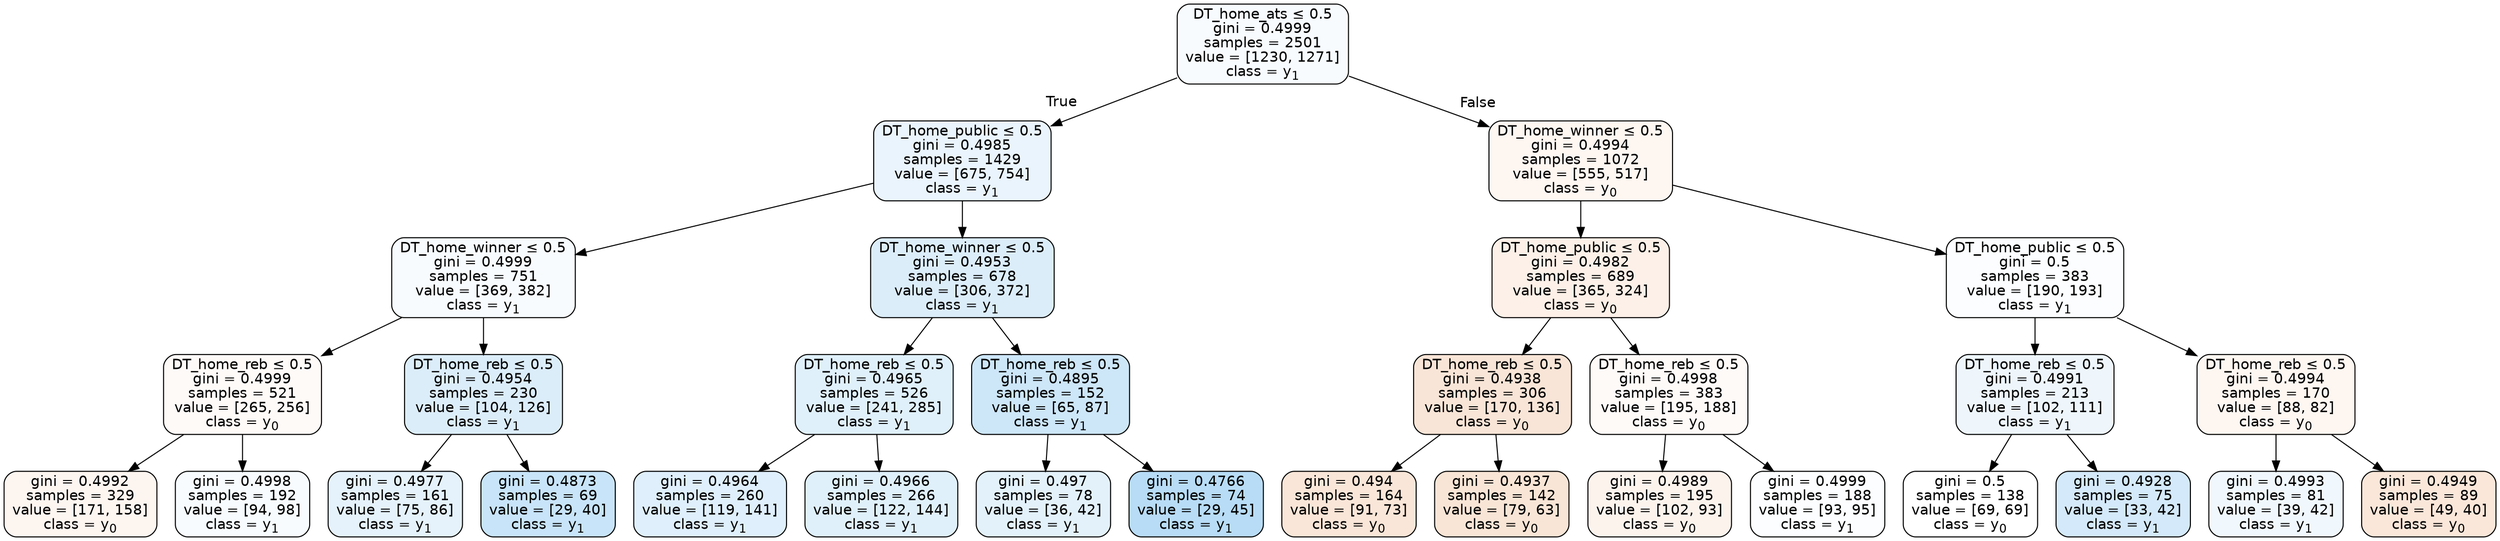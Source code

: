 digraph Tree {
node [shape=box, style="filled, rounded", color="black", fontname=helvetica] ;
edge [fontname=helvetica] ;
0 [label=<DT_home_ats &le; 0.5<br/>gini = 0.4999<br/>samples = 2501<br/>value = [1230, 1271]<br/>class = y<SUB>1</SUB>>, fillcolor="#399de508"] ;
1 [label=<DT_home_public &le; 0.5<br/>gini = 0.4985<br/>samples = 1429<br/>value = [675, 754]<br/>class = y<SUB>1</SUB>>, fillcolor="#399de51b"] ;
0 -> 1 [labeldistance=2.5, labelangle=45, headlabel="True"] ;
2 [label=<DT_home_winner &le; 0.5<br/>gini = 0.4999<br/>samples = 751<br/>value = [369, 382]<br/>class = y<SUB>1</SUB>>, fillcolor="#399de509"] ;
1 -> 2 ;
3 [label=<DT_home_reb &le; 0.5<br/>gini = 0.4999<br/>samples = 521<br/>value = [265, 256]<br/>class = y<SUB>0</SUB>>, fillcolor="#e5813909"] ;
2 -> 3 ;
4 [label=<gini = 0.4992<br/>samples = 329<br/>value = [171, 158]<br/>class = y<SUB>0</SUB>>, fillcolor="#e5813913"] ;
3 -> 4 ;
5 [label=<gini = 0.4998<br/>samples = 192<br/>value = [94, 98]<br/>class = y<SUB>1</SUB>>, fillcolor="#399de50a"] ;
3 -> 5 ;
6 [label=<DT_home_reb &le; 0.5<br/>gini = 0.4954<br/>samples = 230<br/>value = [104, 126]<br/>class = y<SUB>1</SUB>>, fillcolor="#399de52d"] ;
2 -> 6 ;
7 [label=<gini = 0.4977<br/>samples = 161<br/>value = [75, 86]<br/>class = y<SUB>1</SUB>>, fillcolor="#399de521"] ;
6 -> 7 ;
8 [label=<gini = 0.4873<br/>samples = 69<br/>value = [29, 40]<br/>class = y<SUB>1</SUB>>, fillcolor="#399de546"] ;
6 -> 8 ;
9 [label=<DT_home_winner &le; 0.5<br/>gini = 0.4953<br/>samples = 678<br/>value = [306, 372]<br/>class = y<SUB>1</SUB>>, fillcolor="#399de52d"] ;
1 -> 9 ;
10 [label=<DT_home_reb &le; 0.5<br/>gini = 0.4965<br/>samples = 526<br/>value = [241, 285]<br/>class = y<SUB>1</SUB>>, fillcolor="#399de527"] ;
9 -> 10 ;
11 [label=<gini = 0.4964<br/>samples = 260<br/>value = [119, 141]<br/>class = y<SUB>1</SUB>>, fillcolor="#399de528"] ;
10 -> 11 ;
12 [label=<gini = 0.4966<br/>samples = 266<br/>value = [122, 144]<br/>class = y<SUB>1</SUB>>, fillcolor="#399de527"] ;
10 -> 12 ;
13 [label=<DT_home_reb &le; 0.5<br/>gini = 0.4895<br/>samples = 152<br/>value = [65, 87]<br/>class = y<SUB>1</SUB>>, fillcolor="#399de540"] ;
9 -> 13 ;
14 [label=<gini = 0.497<br/>samples = 78<br/>value = [36, 42]<br/>class = y<SUB>1</SUB>>, fillcolor="#399de524"] ;
13 -> 14 ;
15 [label=<gini = 0.4766<br/>samples = 74<br/>value = [29, 45]<br/>class = y<SUB>1</SUB>>, fillcolor="#399de55b"] ;
13 -> 15 ;
16 [label=<DT_home_winner &le; 0.5<br/>gini = 0.4994<br/>samples = 1072<br/>value = [555, 517]<br/>class = y<SUB>0</SUB>>, fillcolor="#e5813911"] ;
0 -> 16 [labeldistance=2.5, labelangle=-45, headlabel="False"] ;
17 [label=<DT_home_public &le; 0.5<br/>gini = 0.4982<br/>samples = 689<br/>value = [365, 324]<br/>class = y<SUB>0</SUB>>, fillcolor="#e581391d"] ;
16 -> 17 ;
18 [label=<DT_home_reb &le; 0.5<br/>gini = 0.4938<br/>samples = 306<br/>value = [170, 136]<br/>class = y<SUB>0</SUB>>, fillcolor="#e5813933"] ;
17 -> 18 ;
19 [label=<gini = 0.494<br/>samples = 164<br/>value = [91, 73]<br/>class = y<SUB>0</SUB>>, fillcolor="#e5813932"] ;
18 -> 19 ;
20 [label=<gini = 0.4937<br/>samples = 142<br/>value = [79, 63]<br/>class = y<SUB>0</SUB>>, fillcolor="#e5813934"] ;
18 -> 20 ;
21 [label=<DT_home_reb &le; 0.5<br/>gini = 0.4998<br/>samples = 383<br/>value = [195, 188]<br/>class = y<SUB>0</SUB>>, fillcolor="#e5813909"] ;
17 -> 21 ;
22 [label=<gini = 0.4989<br/>samples = 195<br/>value = [102, 93]<br/>class = y<SUB>0</SUB>>, fillcolor="#e5813917"] ;
21 -> 22 ;
23 [label=<gini = 0.4999<br/>samples = 188<br/>value = [93, 95]<br/>class = y<SUB>1</SUB>>, fillcolor="#399de505"] ;
21 -> 23 ;
24 [label=<DT_home_public &le; 0.5<br/>gini = 0.5<br/>samples = 383<br/>value = [190, 193]<br/>class = y<SUB>1</SUB>>, fillcolor="#399de504"] ;
16 -> 24 ;
25 [label=<DT_home_reb &le; 0.5<br/>gini = 0.4991<br/>samples = 213<br/>value = [102, 111]<br/>class = y<SUB>1</SUB>>, fillcolor="#399de515"] ;
24 -> 25 ;
26 [label=<gini = 0.5<br/>samples = 138<br/>value = [69, 69]<br/>class = y<SUB>0</SUB>>, fillcolor="#e5813900"] ;
25 -> 26 ;
27 [label=<gini = 0.4928<br/>samples = 75<br/>value = [33, 42]<br/>class = y<SUB>1</SUB>>, fillcolor="#399de537"] ;
25 -> 27 ;
28 [label=<DT_home_reb &le; 0.5<br/>gini = 0.4994<br/>samples = 170<br/>value = [88, 82]<br/>class = y<SUB>0</SUB>>, fillcolor="#e5813911"] ;
24 -> 28 ;
29 [label=<gini = 0.4993<br/>samples = 81<br/>value = [39, 42]<br/>class = y<SUB>1</SUB>>, fillcolor="#399de512"] ;
28 -> 29 ;
30 [label=<gini = 0.4949<br/>samples = 89<br/>value = [49, 40]<br/>class = y<SUB>0</SUB>>, fillcolor="#e581392f"] ;
28 -> 30 ;
}